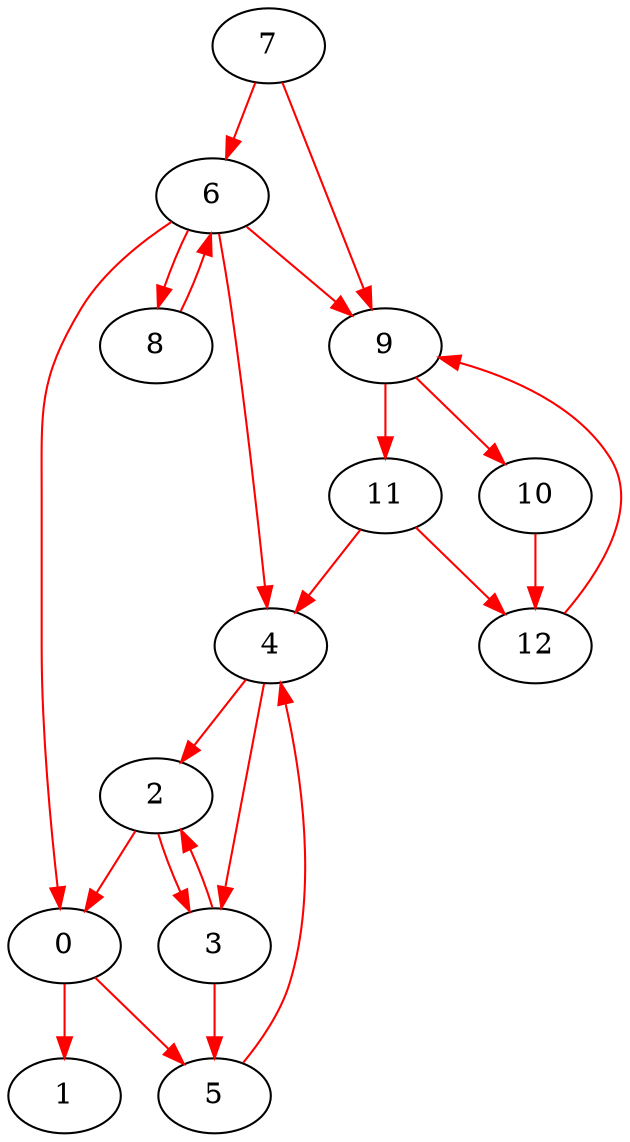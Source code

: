 digraph g {
edge [color=red]
  4 -> 2
  4 -> 3
  2 -> 3
  2 -> 0
  3 -> 2
  3 -> 5
  6 -> 0
  6 -> 8
  6 -> 4
  6 -> 9
  0 -> 1
  0 -> 5
  11 -> 12
  11 -> 4
  12 -> 9
  9 -> 10
  9 -> 11
  10 -> 12
  7 -> 9
  7 -> 6
  5 -> 4
  8 -> 6
}
